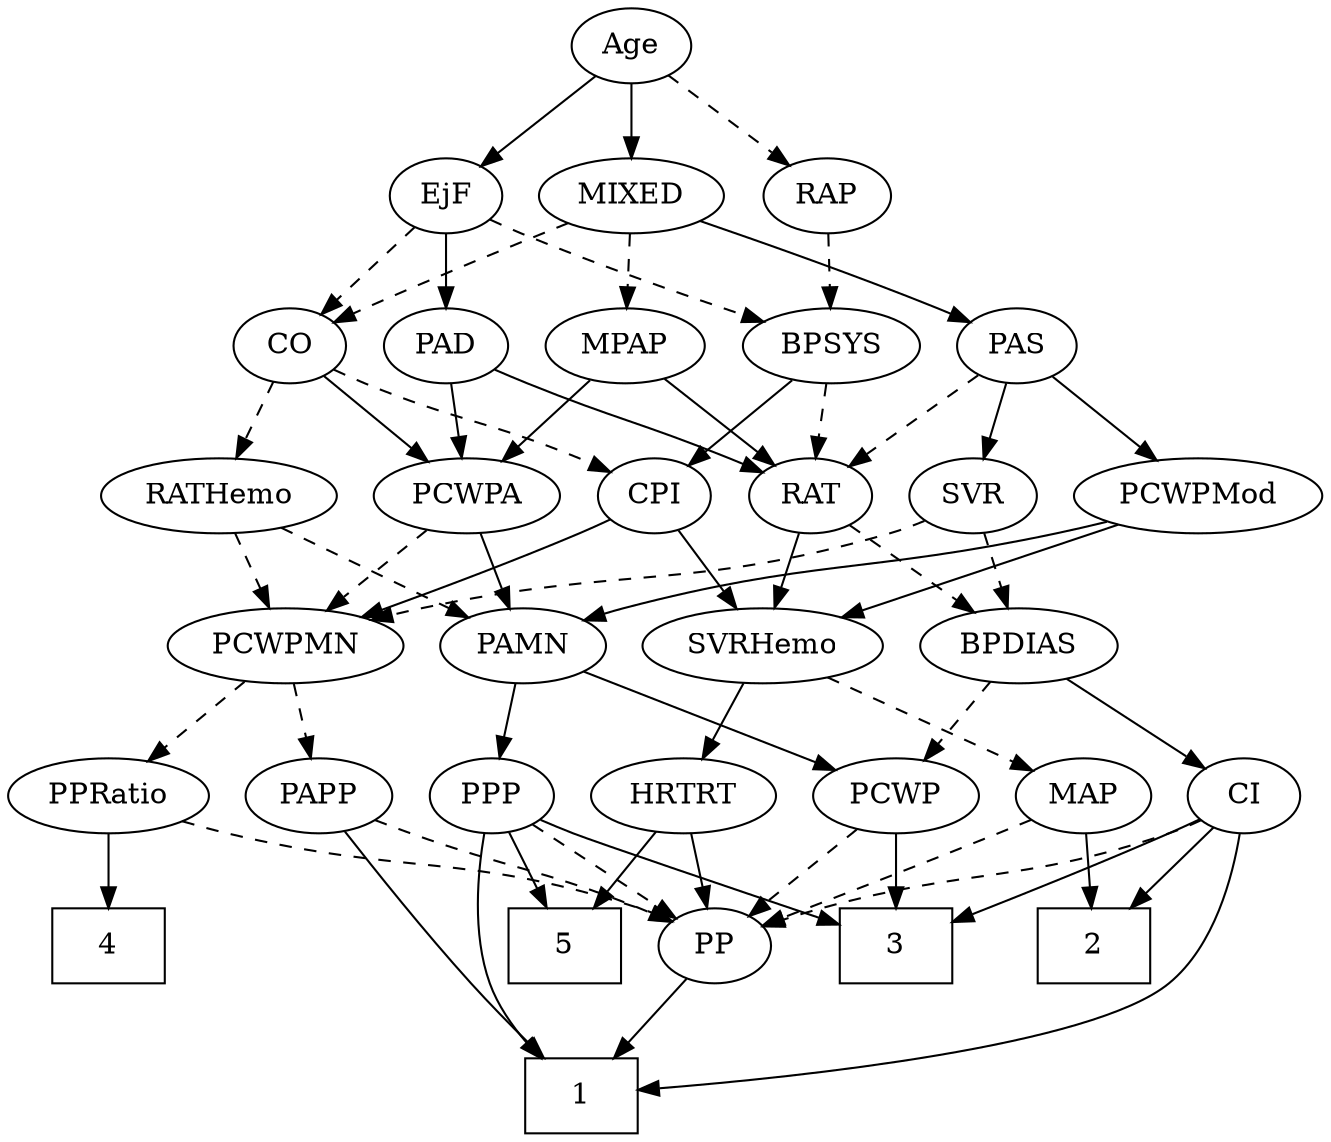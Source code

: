 strict digraph {
	graph [bb="0,0,570.85,540"];
	node [label="\N"];
	1	[height=0.5,
		pos="242.85,18",
		shape=box,
		width=0.75];
	2	[height=0.5,
		pos="472.85,90",
		shape=box,
		width=0.75];
	3	[height=0.5,
		pos="383.85,90",
		shape=box,
		width=0.75];
	4	[height=0.5,
		pos="120.85,90",
		shape=box,
		width=0.75];
	5	[height=0.5,
		pos="234.85,90",
		shape=box,
		width=0.75];
	Age	[height=0.5,
		pos="256.85,522",
		width=0.75];
	EjF	[height=0.5,
		pos="171.85,450",
		width=0.75];
	Age -> EjF	[pos="e,188.19,464.46 240.46,507.5 227.88,497.14 210.31,482.67 196.1,470.97",
		style=solid];
	RAP	[height=0.5,
		pos="343.85,450",
		width=0.77632];
	Age -> RAP	[pos="e,327.12,464.46 273.62,507.5 286.5,497.14 304.48,482.67 319.02,470.97",
		style=dashed];
	MIXED	[height=0.5,
		pos="256.85,450",
		width=1.1193];
	Age -> MIXED	[pos="e,256.85,468.1 256.85,503.7 256.85,495.98 256.85,486.71 256.85,478.11",
		style=solid];
	BPSYS	[height=0.5,
		pos="344.85,378",
		width=1.0471];
	EjF -> BPSYS	[pos="e,315.74,389.57 193.05,438.68 197.89,436.41 203.02,434.07 207.85,432 240.62,417.94 278.46,403.43 306.06,393.15",
		style=dashed];
	PAD	[height=0.5,
		pos="171.85,378",
		width=0.79437];
	EjF -> PAD	[pos="e,171.85,396.1 171.85,431.7 171.85,423.98 171.85,414.71 171.85,406.11",
		style=solid];
	CO	[height=0.5,
		pos="97.847,378",
		width=0.75];
	EjF -> CO	[pos="e,112.8,393.14 156.87,434.83 146.34,424.87 132.07,411.37 120.19,400.14",
		style=dashed];
	RAP -> BPSYS	[pos="e,344.6,396.1 344.09,431.7 344.2,423.98 344.34,414.71 344.46,406.11",
		style=dashed];
	MPAP	[height=0.5,
		pos="253.85,378",
		width=0.97491];
	MIXED -> MPAP	[pos="e,254.58,396.1 256.11,431.7 255.78,423.98 255.38,414.71 255.01,406.11",
		style=dashed];
	MIXED -> CO	[pos="e,119.11,389.19 228.39,437.07 203.38,426.5 166.06,410.54 133.85,396 132.05,395.19 130.21,394.35 128.35,393.49",
		style=dashed];
	PAS	[height=0.5,
		pos="427.85,378",
		width=0.75];
	MIXED -> PAS	[pos="e,406.63,389.31 286.84,437.89 314.36,427.53 356.13,411.42 391.85,396 393.66,395.22 395.51,394.4 397.37,393.56",
		style=solid];
	RAT	[height=0.5,
		pos="337.85,306",
		width=0.75827];
	MPAP -> RAT	[pos="e,321.48,320.64 271.66,362.15 283.87,351.98 300.2,338.37 313.59,327.21",
		style=solid];
	PCWPA	[height=0.5,
		pos="178.85,306",
		width=1.1555];
	MPAP -> PCWPA	[pos="e,195.61,322.64 237.57,361.81 227.49,352.4 214.36,340.14 203.07,329.61",
		style=solid];
	CPI	[height=0.5,
		pos="265.85,306",
		width=0.75];
	BPSYS -> CPI	[pos="e,281.61,320.97 327.71,361.81 316.46,351.85 301.62,338.7 289.29,327.77",
		style=solid];
	BPSYS -> RAT	[pos="e,339.56,324.1 343.12,359.7 342.35,351.98 341.42,342.71 340.56,334.11",
		style=dashed];
	PAD -> RAT	[pos="e,316.25,317.49 194.27,366.75 199.37,364.48 204.78,362.12 209.85,360 250.34,343.03 261.53,341.38 301.85,324 303.46,323.3 305.11,\
322.58 306.77,321.84",
		style=solid];
	PAD -> PCWPA	[pos="e,177.14,324.1 173.58,359.7 174.35,351.98 175.28,342.71 176.14,334.11",
		style=solid];
	RATHemo	[height=0.5,
		pos="69.847,306",
		width=1.3721];
	CO -> RATHemo	[pos="e,76.63,323.96 91.212,360.41 87.981,352.34 84.02,342.43 80.389,333.35",
		style=dashed];
	CO -> CPI	[pos="e,244.66,317.36 119.04,366.64 123.87,364.37 129.01,362.05 133.85,360 175.82,342.26 187.88,341.74 229.85,324 231.66,323.23 233.52,\
322.43 235.39,321.6",
		style=dashed];
	CO -> PCWPA	[pos="e,160.9,322.51 113.85,363.17 125.08,353.47 140.32,340.29 153.23,329.14",
		style=solid];
	PAS -> RAT	[pos="e,355.01,320.35 410.92,363.83 397.43,353.34 378.33,338.49 363.05,326.6",
		style=dashed];
	SVR	[height=0.5,
		pos="410.85,306",
		width=0.77632];
	PAS -> SVR	[pos="e,415.04,324.28 423.73,360.05 421.84,352.26 419.55,342.82 417.42,334.08",
		style=solid];
	PCWPMod	[height=0.5,
		pos="508.85,306",
		width=1.4443];
	PAS -> PCWPMod	[pos="e,490.33,323.01 443.85,363.17 454.92,353.6 469.91,340.65 482.7,329.6",
		style=solid];
	PAMN	[height=0.5,
		pos="214.85,234",
		width=1.011];
	PPP	[height=0.5,
		pos="205.85,162",
		width=0.75];
	PAMN -> PPP	[pos="e,208.05,180.1 212.62,215.7 211.63,207.98 210.44,198.71 209.33,190.11",
		style=solid];
	PCWP	[height=0.5,
		pos="383.85,162",
		width=0.97491];
	PAMN -> PCWP	[pos="e,357.32,173.99 242,221.75 270.75,209.85 316.27,190.99 347.96,177.86",
		style=solid];
	RATHemo -> PAMN	[pos="e,189.65,247.16 98.495,291.17 122.06,279.79 155.53,263.64 180.52,251.57",
		style=dashed];
	PCWPMN	[height=0.5,
		pos="110.85,234",
		width=1.3902];
	RATHemo -> PCWPMN	[pos="e,101.01,251.79 79.772,288.05 84.607,279.8 90.522,269.7 95.889,260.54",
		style=dashed];
	CPI -> PCWPMN	[pos="e,141.26,248.32 244.56,294.85 239.73,292.58 234.62,290.19 229.85,288 203.47,275.9 173.64,262.61 150.44,252.37",
		style=solid];
	SVRHemo	[height=0.5,
		pos="318.85,234",
		width=1.3902];
	CPI -> SVRHemo	[pos="e,306.38,251.47 277.61,289.46 284.28,280.65 292.78,269.43 300.33,259.46",
		style=solid];
	RAT -> SVRHemo	[pos="e,323.54,252.28 333.25,288.05 331.13,280.26 328.57,270.82 326.2,262.08",
		style=solid];
	BPDIAS	[height=0.5,
		pos="428.85,234",
		width=1.1735];
	RAT -> BPDIAS	[pos="e,409.28,250.05 354.96,291.83 368,281.81 386.2,267.81 401.28,256.21",
		style=dashed];
	SVR -> PCWPMN	[pos="e,147.83,246.3 389.69,294.16 384.6,291.86 379.11,289.64 373.85,288 285.96,260.56 259.54,272.77 169.85,252 165.82,251.07 161.65,250.03 \
157.49,248.93",
		style=dashed];
	SVR -> BPDIAS	[pos="e,424.4,252.28 415.2,288.05 417.21,280.26 419.64,270.82 421.88,262.08",
		style=dashed];
	PCWPMod -> PAMN	[pos="e,242.2,246.19 470.57,293.81 463.07,291.77 455.23,289.73 447.85,288 365.02,268.56 341.72,275.12 259.85,252 257.23,251.26 254.54,\
250.43 251.85,249.55",
		style=solid];
	PCWPMod -> SVRHemo	[pos="e,352.68,247.46 474.44,292.32 443,280.74 396.37,263.56 362.36,251.03",
		style=solid];
	PCWPA -> PAMN	[pos="e,206.21,251.79 187.56,288.05 191.76,279.89 196.89,269.91 201.57,260.82",
		style=solid];
	PCWPA -> PCWPMN	[pos="e,126.69,251.31 163.42,289.12 154.67,280.12 143.57,268.68 133.82,258.65",
		style=dashed];
	PPRatio	[height=0.5,
		pos="120.85,162",
		width=1.1013];
	PCWPMN -> PPRatio	[pos="e,118.4,180.1 113.32,215.7 114.42,207.98 115.75,198.71 116.97,190.11",
		style=dashed];
	PAPP	[height=0.5,
		pos="31.847,162",
		width=0.88464];
	PCWPMN -> PAPP	[pos="e,48.356,177.63 92.921,217.12 82.046,207.48 68.025,195.06 56.16,184.54",
		style=dashed];
	MAP	[height=0.5,
		pos="467.85,162",
		width=0.84854];
	SVRHemo -> MAP	[pos="e,444.7,173.87 347.93,219.34 373.12,207.5 409.52,190.4 435.6,178.15",
		style=dashed];
	HRTRT	[height=0.5,
		pos="290.85,162",
		width=1.1013];
	SVRHemo -> HRTRT	[pos="e,297.56,179.79 312.07,216.05 308.84,207.97 304.9,198.12 301.29,189.11",
		style=solid];
	BPDIAS -> PCWP	[pos="e,394.43,179.47 418.18,216.41 412.75,207.95 406.02,197.49 399.97,188.08",
		style=dashed];
	CI	[height=0.5,
		pos="543.85,162",
		width=0.75];
	BPDIAS -> CI	[pos="e,524.43,174.82 452.12,218.83 470.48,207.66 496.15,192.03 515.67,180.15",
		style=solid];
	MAP -> 2	[pos="e,471.63,108.1 469.08,143.7 469.63,135.98 470.3,126.71 470.91,118.11",
		style=solid];
	PP	[height=0.5,
		pos="306.85,90",
		width=0.75];
	MAP -> PP	[pos="e,328.89,100.58 444.09,150.67 416.07,138.49 369.39,118.19 338.37,104.7",
		style=dashed];
	PP -> 1	[pos="e,258.43,36.04 293.27,74.155 285.15,65.264 274.61,53.742 265.27,43.529",
		style=solid];
	PPP -> 1	[pos="e,223.37,36.082 200.44,144.04 195.52,125.71 190.22,95.908 198.85,72 202.6,61.6 209.38,51.8 216.52,43.522",
		style=solid];
	PPP -> 3	[pos="e,356.58,102.53 227.01,150.58 231.85,148.32 236.99,146.01 241.85,144 285.89,125.8 298.38,125.13 342.85,108 344.24,107.46 345.66,\
106.91 347.09,106.35",
		style=solid];
	PPP -> 5	[pos="e,227.62,108.45 212.72,144.41 216.02,136.45 220.05,126.72 223.76,117.76",
		style=solid];
	PPP -> PP	[pos="e,288.61,103.64 223.9,148.49 239.61,137.6 262.56,121.69 280.35,109.37",
		style=dashed];
	PPRatio -> 4	[pos="e,120.85,108.1 120.85,143.7 120.85,135.98 120.85,126.71 120.85,118.11",
		style=solid];
	PPRatio -> PP	[pos="e,285.69,101.43 151.31,150.42 191.78,136.34 259.51,112.66 270.85,108 272.67,107.25 274.53,106.46 276.4,105.64",
		style=dashed];
	PCWP -> 3	[pos="e,383.85,108.1 383.85,143.7 383.85,135.98 383.85,126.71 383.85,118.11",
		style=solid];
	PCWP -> PP	[pos="e,322.21,104.97 367.14,145.81 356.18,135.85 341.71,122.7 329.7,111.77",
		style=dashed];
	CI -> 1	[pos="e,270.28,21.163 541.98,143.75 538.83,123.41 530.5,90.105 508.85,72 474.63,43.388 345.37,28.098 280.49,22.082",
		style=solid];
	CI -> 2	[pos="e,490.3,108.2 529.14,146.5 520.05,137.54 508.16,125.81 497.65,115.45",
		style=solid];
	CI -> 3	[pos="e,411.07,102.29 522.59,150.8 517.76,148.53 512.64,146.15 507.85,144 478.63,130.86 445.22,116.63 420.44,106.22",
		style=solid];
	CI -> PP	[pos="e,328.72,100.88 523.23,150.32 518.28,148.02 512.95,145.75 507.85,144 438.92,120.29 417.32,130.04 347.85,108 344.69,107 341.43,105.85 \
338.21,104.64",
		style=dashed];
	PAPP -> 1	[pos="e,215.78,22.238 37.715,144.11 45.486,124.14 61.05,91.192 84.847,72 120.05,43.607 171.18,30.127 205.66,23.934",
		style=solid];
	PAPP -> PP	[pos="e,286.28,101.84 55.641,149.86 60.898,147.69 66.497,145.6 71.847,144 157.96,118.26 185.25,135.43 270.85,108 272.77,107.38 274.73,\
106.69 276.68,105.93",
		style=dashed];
	HRTRT -> 5	[pos="e,248.55,108.12 277.86,144.76 271.06,136.27 262.59,125.68 254.96,116.15",
		style=solid];
	HRTRT -> PP	[pos="e,302.9,108.28 294.72,144.05 296.5,136.26 298.66,126.82 300.66,118.08",
		style=solid];
}
